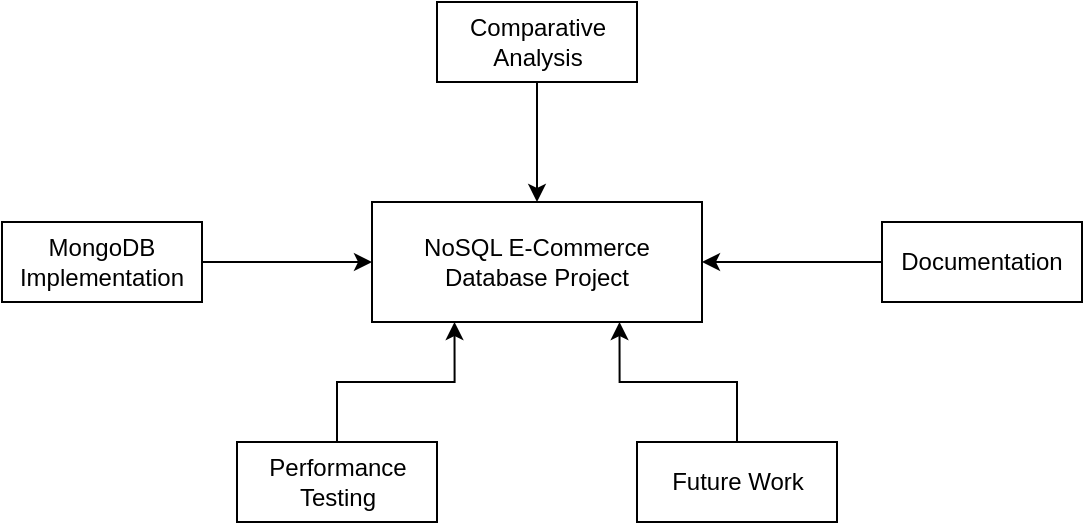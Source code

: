 <mxfile version="27.0.6">
  <diagram name="Page-1" id="SCbTddSw7mQRaZ6K1p3L">
    <mxGraphModel dx="530" dy="1136" grid="1" gridSize="10" guides="1" tooltips="1" connect="1" arrows="1" fold="1" page="1" pageScale="1" pageWidth="850" pageHeight="1100" math="0" shadow="0">
      <root>
        <mxCell id="0" />
        <mxCell id="1" parent="0" />
        <mxCell id="6-fWk7BcFQsQ9sO94gLr-2" value="NoSQL E-Commerce Database Project" style="rounded=0;whiteSpace=wrap;html=1;" vertex="1" parent="1">
          <mxGeometry x="295" y="200" width="165" height="60" as="geometry" />
        </mxCell>
        <mxCell id="6-fWk7BcFQsQ9sO94gLr-16" style="edgeStyle=orthogonalEdgeStyle;rounded=0;orthogonalLoop=1;jettySize=auto;html=1;exitX=0.5;exitY=1;exitDx=0;exitDy=0;entryX=0.5;entryY=0;entryDx=0;entryDy=0;" edge="1" parent="1" source="6-fWk7BcFQsQ9sO94gLr-9" target="6-fWk7BcFQsQ9sO94gLr-2">
          <mxGeometry relative="1" as="geometry" />
        </mxCell>
        <mxCell id="6-fWk7BcFQsQ9sO94gLr-9" value="Comparative Analysis" style="rounded=0;whiteSpace=wrap;html=1;" vertex="1" parent="1">
          <mxGeometry x="327.5" y="100" width="100" height="40" as="geometry" />
        </mxCell>
        <mxCell id="6-fWk7BcFQsQ9sO94gLr-14" style="edgeStyle=orthogonalEdgeStyle;rounded=0;orthogonalLoop=1;jettySize=auto;html=1;exitX=1;exitY=0.5;exitDx=0;exitDy=0;entryX=0;entryY=0.5;entryDx=0;entryDy=0;" edge="1" parent="1" source="6-fWk7BcFQsQ9sO94gLr-10" target="6-fWk7BcFQsQ9sO94gLr-2">
          <mxGeometry relative="1" as="geometry" />
        </mxCell>
        <mxCell id="6-fWk7BcFQsQ9sO94gLr-10" value="MongoDB&lt;div&gt;Implementation&lt;/div&gt;" style="rounded=0;whiteSpace=wrap;html=1;" vertex="1" parent="1">
          <mxGeometry x="110" y="210" width="100" height="40" as="geometry" />
        </mxCell>
        <mxCell id="6-fWk7BcFQsQ9sO94gLr-17" style="edgeStyle=orthogonalEdgeStyle;rounded=0;orthogonalLoop=1;jettySize=auto;html=1;exitX=0.5;exitY=0;exitDx=0;exitDy=0;entryX=0.25;entryY=1;entryDx=0;entryDy=0;" edge="1" parent="1" source="6-fWk7BcFQsQ9sO94gLr-11" target="6-fWk7BcFQsQ9sO94gLr-2">
          <mxGeometry relative="1" as="geometry" />
        </mxCell>
        <mxCell id="6-fWk7BcFQsQ9sO94gLr-11" value="Performance Testing" style="rounded=0;whiteSpace=wrap;html=1;" vertex="1" parent="1">
          <mxGeometry x="227.5" y="320" width="100" height="40" as="geometry" />
        </mxCell>
        <mxCell id="6-fWk7BcFQsQ9sO94gLr-15" style="edgeStyle=orthogonalEdgeStyle;rounded=0;orthogonalLoop=1;jettySize=auto;html=1;exitX=0;exitY=0.5;exitDx=0;exitDy=0;entryX=1;entryY=0.5;entryDx=0;entryDy=0;" edge="1" parent="1" source="6-fWk7BcFQsQ9sO94gLr-12" target="6-fWk7BcFQsQ9sO94gLr-2">
          <mxGeometry relative="1" as="geometry" />
        </mxCell>
        <mxCell id="6-fWk7BcFQsQ9sO94gLr-12" value="Documentation" style="rounded=0;whiteSpace=wrap;html=1;" vertex="1" parent="1">
          <mxGeometry x="550" y="210" width="100" height="40" as="geometry" />
        </mxCell>
        <mxCell id="6-fWk7BcFQsQ9sO94gLr-18" style="edgeStyle=orthogonalEdgeStyle;rounded=0;orthogonalLoop=1;jettySize=auto;html=1;exitX=0.5;exitY=0;exitDx=0;exitDy=0;entryX=0.75;entryY=1;entryDx=0;entryDy=0;" edge="1" parent="1" source="6-fWk7BcFQsQ9sO94gLr-13" target="6-fWk7BcFQsQ9sO94gLr-2">
          <mxGeometry relative="1" as="geometry" />
        </mxCell>
        <mxCell id="6-fWk7BcFQsQ9sO94gLr-13" value="Future Work" style="rounded=0;whiteSpace=wrap;html=1;" vertex="1" parent="1">
          <mxGeometry x="427.5" y="320" width="100" height="40" as="geometry" />
        </mxCell>
      </root>
    </mxGraphModel>
  </diagram>
</mxfile>
